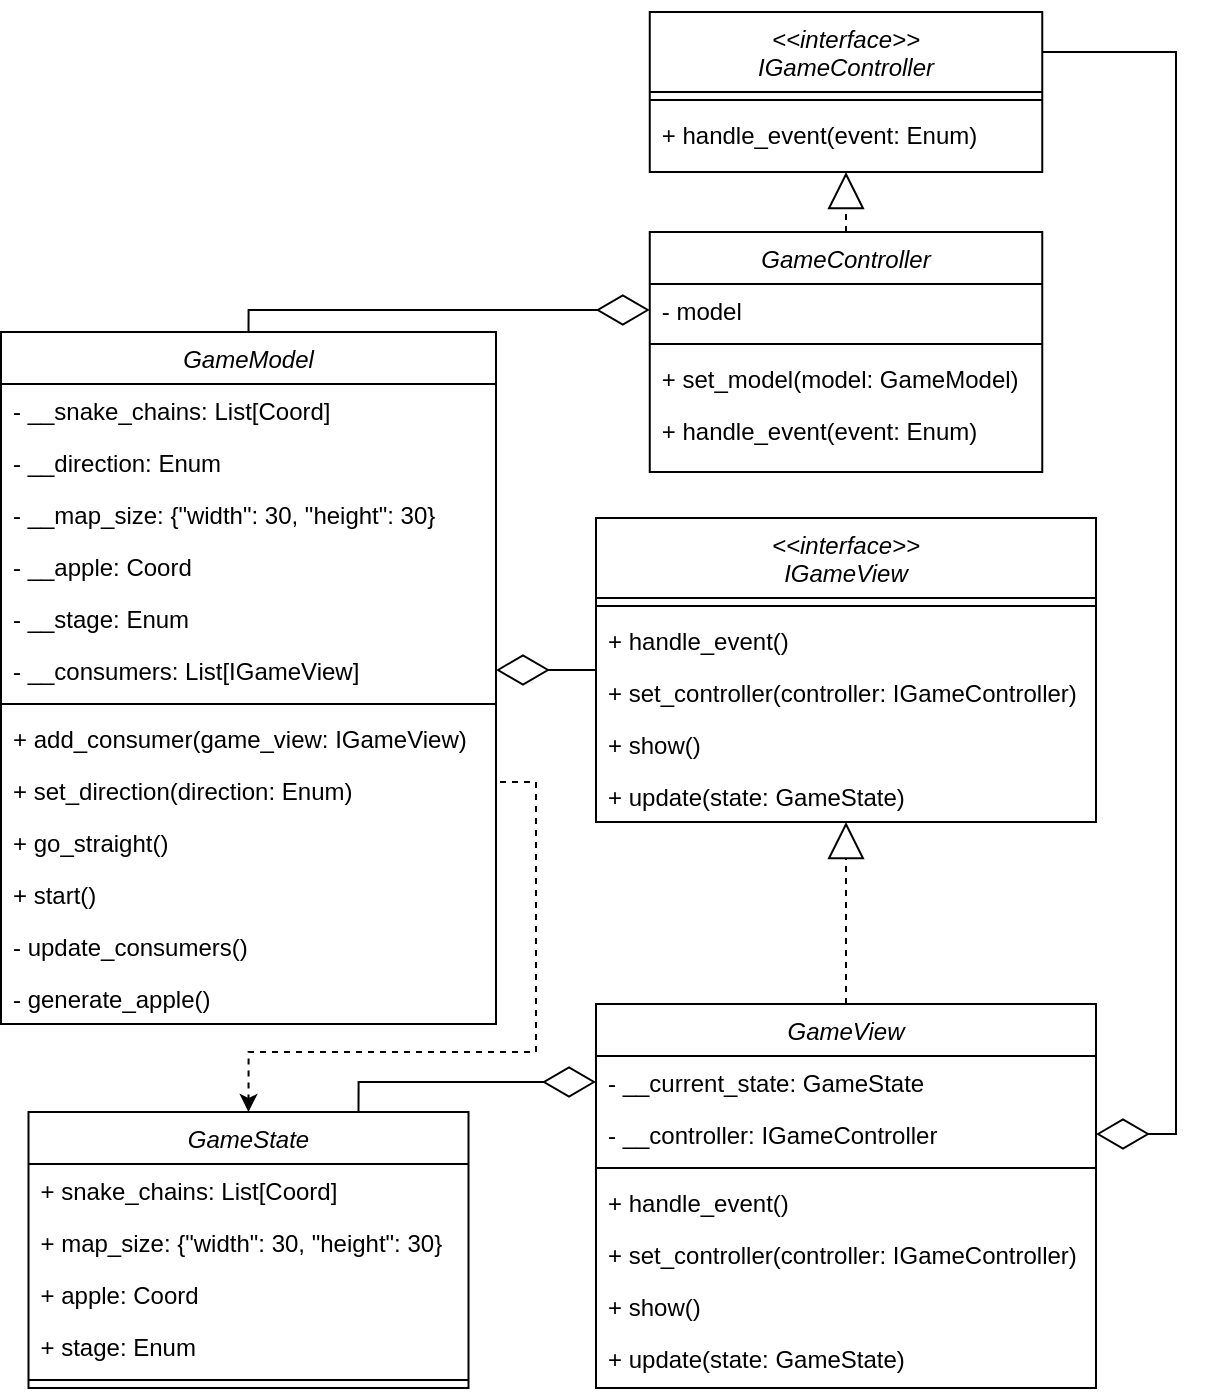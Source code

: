 <mxfile version="26.1.1">
  <diagram id="C5RBs43oDa-KdzZeNtuy" name="Page-1">
    <mxGraphModel dx="1728" dy="703" grid="0" gridSize="10" guides="1" tooltips="1" connect="1" arrows="1" fold="1" page="1" pageScale="1" pageWidth="827" pageHeight="1169" math="0" shadow="0">
      <root>
        <mxCell id="WIyWlLk6GJQsqaUBKTNV-0" />
        <mxCell id="WIyWlLk6GJQsqaUBKTNV-1" parent="WIyWlLk6GJQsqaUBKTNV-0" />
        <mxCell id="zkfFHV4jXpPFQw0GAbJ--0" value="GameController" style="swimlane;fontStyle=2;align=center;verticalAlign=top;childLayout=stackLayout;horizontal=1;startSize=26;horizontalStack=0;resizeParent=1;resizeLast=0;collapsible=1;marginBottom=0;rounded=0;shadow=0;strokeWidth=1;" parent="WIyWlLk6GJQsqaUBKTNV-1" vertex="1">
          <mxGeometry x="426.88" y="200" width="196.25" height="120" as="geometry">
            <mxRectangle x="230" y="140" width="160" height="26" as="alternateBounds" />
          </mxGeometry>
        </mxCell>
        <mxCell id="aWHL2yX7AzBpbbSKwLb2-86" value="- model" style="text;align=left;verticalAlign=top;spacingLeft=4;spacingRight=4;overflow=hidden;rotatable=0;points=[[0,0.5],[1,0.5]];portConstraint=eastwest;" vertex="1" parent="zkfFHV4jXpPFQw0GAbJ--0">
          <mxGeometry y="26" width="196.25" height="26" as="geometry" />
        </mxCell>
        <mxCell id="zkfFHV4jXpPFQw0GAbJ--4" value="" style="line;html=1;strokeWidth=1;align=left;verticalAlign=middle;spacingTop=-1;spacingLeft=3;spacingRight=3;rotatable=0;labelPosition=right;points=[];portConstraint=eastwest;" parent="zkfFHV4jXpPFQw0GAbJ--0" vertex="1">
          <mxGeometry y="52" width="196.25" height="8" as="geometry" />
        </mxCell>
        <mxCell id="aWHL2yX7AzBpbbSKwLb2-87" value="+ set_model(model: GameModel)" style="text;align=left;verticalAlign=top;spacingLeft=4;spacingRight=4;overflow=hidden;rotatable=0;points=[[0,0.5],[1,0.5]];portConstraint=eastwest;" vertex="1" parent="zkfFHV4jXpPFQw0GAbJ--0">
          <mxGeometry y="60" width="196.25" height="26" as="geometry" />
        </mxCell>
        <mxCell id="aWHL2yX7AzBpbbSKwLb2-88" value="+ handle_event(event: Enum)" style="text;align=left;verticalAlign=top;spacingLeft=4;spacingRight=4;overflow=hidden;rotatable=0;points=[[0,0.5],[1,0.5]];portConstraint=eastwest;" vertex="1" parent="zkfFHV4jXpPFQw0GAbJ--0">
          <mxGeometry y="86" width="196.25" height="26" as="geometry" />
        </mxCell>
        <mxCell id="aWHL2yX7AzBpbbSKwLb2-68" style="edgeStyle=orthogonalEdgeStyle;rounded=0;orthogonalLoop=1;jettySize=auto;html=1;dashed=1;entryX=0.5;entryY=0;entryDx=0;entryDy=0;exitX=1;exitY=0.5;exitDx=0;exitDy=0;" edge="1" parent="WIyWlLk6GJQsqaUBKTNV-1" source="aWHL2yX7AzBpbbSKwLb2-71" target="aWHL2yX7AzBpbbSKwLb2-52">
          <mxGeometry relative="1" as="geometry">
            <Array as="points">
              <mxPoint x="350" y="475" />
              <mxPoint x="370" y="475" />
              <mxPoint x="370" y="610" />
              <mxPoint x="226" y="610" />
            </Array>
          </mxGeometry>
        </mxCell>
        <mxCell id="zkfFHV4jXpPFQw0GAbJ--13" value="GameModel" style="swimlane;fontStyle=2;align=center;verticalAlign=top;childLayout=stackLayout;horizontal=1;startSize=26;horizontalStack=0;resizeParent=1;resizeLast=0;collapsible=1;marginBottom=0;rounded=0;shadow=0;strokeWidth=1;" parent="WIyWlLk6GJQsqaUBKTNV-1" vertex="1">
          <mxGeometry x="102.5" y="250" width="247.5" height="346" as="geometry">
            <mxRectangle x="340" y="380" width="170" height="26" as="alternateBounds" />
          </mxGeometry>
        </mxCell>
        <mxCell id="zkfFHV4jXpPFQw0GAbJ--14" value="- __snake_chains: List[Coord]" style="text;align=left;verticalAlign=top;spacingLeft=4;spacingRight=4;overflow=hidden;rotatable=0;points=[[0,0.5],[1,0.5]];portConstraint=eastwest;" parent="zkfFHV4jXpPFQw0GAbJ--13" vertex="1">
          <mxGeometry y="26" width="247.5" height="26" as="geometry" />
        </mxCell>
        <mxCell id="aWHL2yX7AzBpbbSKwLb2-80" value="- __direction: Enum" style="text;align=left;verticalAlign=top;spacingLeft=4;spacingRight=4;overflow=hidden;rotatable=0;points=[[0,0.5],[1,0.5]];portConstraint=eastwest;" vertex="1" parent="zkfFHV4jXpPFQw0GAbJ--13">
          <mxGeometry y="52" width="247.5" height="26" as="geometry" />
        </mxCell>
        <mxCell id="aWHL2yX7AzBpbbSKwLb2-18" value="- __map_size: {&quot;width&quot;: 30, &quot;height&quot;: 30}" style="text;align=left;verticalAlign=top;spacingLeft=4;spacingRight=4;overflow=hidden;rotatable=0;points=[[0,0.5],[1,0.5]];portConstraint=eastwest;" vertex="1" parent="zkfFHV4jXpPFQw0GAbJ--13">
          <mxGeometry y="78" width="247.5" height="26" as="geometry" />
        </mxCell>
        <mxCell id="aWHL2yX7AzBpbbSKwLb2-17" value="- __apple: Coord" style="text;align=left;verticalAlign=top;spacingLeft=4;spacingRight=4;overflow=hidden;rotatable=0;points=[[0,0.5],[1,0.5]];portConstraint=eastwest;" vertex="1" parent="zkfFHV4jXpPFQw0GAbJ--13">
          <mxGeometry y="104" width="247.5" height="26" as="geometry" />
        </mxCell>
        <mxCell id="aWHL2yX7AzBpbbSKwLb2-24" value="- __stage: Enum" style="text;align=left;verticalAlign=top;spacingLeft=4;spacingRight=4;overflow=hidden;rotatable=0;points=[[0,0.5],[1,0.5]];portConstraint=eastwest;" vertex="1" parent="zkfFHV4jXpPFQw0GAbJ--13">
          <mxGeometry y="130" width="247.5" height="26" as="geometry" />
        </mxCell>
        <mxCell id="aWHL2yX7AzBpbbSKwLb2-79" value="- __consumers: List[IGameView]" style="text;align=left;verticalAlign=top;spacingLeft=4;spacingRight=4;overflow=hidden;rotatable=0;points=[[0,0.5],[1,0.5]];portConstraint=eastwest;" vertex="1" parent="zkfFHV4jXpPFQw0GAbJ--13">
          <mxGeometry y="156" width="247.5" height="26" as="geometry" />
        </mxCell>
        <mxCell id="zkfFHV4jXpPFQw0GAbJ--15" value="" style="line;html=1;strokeWidth=1;align=left;verticalAlign=middle;spacingTop=-1;spacingLeft=3;spacingRight=3;rotatable=0;labelPosition=right;points=[];portConstraint=eastwest;" parent="zkfFHV4jXpPFQw0GAbJ--13" vertex="1">
          <mxGeometry y="182" width="247.5" height="8" as="geometry" />
        </mxCell>
        <mxCell id="aWHL2yX7AzBpbbSKwLb2-23" value="+ add_consumer(game_view: IGameView)" style="text;align=left;verticalAlign=top;spacingLeft=4;spacingRight=4;overflow=hidden;rotatable=0;points=[[0,0.5],[1,0.5]];portConstraint=eastwest;" vertex="1" parent="zkfFHV4jXpPFQw0GAbJ--13">
          <mxGeometry y="190" width="247.5" height="26" as="geometry" />
        </mxCell>
        <mxCell id="aWHL2yX7AzBpbbSKwLb2-20" value="+ set_direction(direction: Enum)" style="text;align=left;verticalAlign=top;spacingLeft=4;spacingRight=4;overflow=hidden;rotatable=0;points=[[0,0.5],[1,0.5]];portConstraint=eastwest;" vertex="1" parent="zkfFHV4jXpPFQw0GAbJ--13">
          <mxGeometry y="216" width="247.5" height="26" as="geometry" />
        </mxCell>
        <mxCell id="aWHL2yX7AzBpbbSKwLb2-22" value="+ go_straight()" style="text;align=left;verticalAlign=top;spacingLeft=4;spacingRight=4;overflow=hidden;rotatable=0;points=[[0,0.5],[1,0.5]];portConstraint=eastwest;" vertex="1" parent="zkfFHV4jXpPFQw0GAbJ--13">
          <mxGeometry y="242" width="247.5" height="26" as="geometry" />
        </mxCell>
        <mxCell id="aWHL2yX7AzBpbbSKwLb2-105" value="+ start()" style="text;align=left;verticalAlign=top;spacingLeft=4;spacingRight=4;overflow=hidden;rotatable=0;points=[[0,0.5],[1,0.5]];portConstraint=eastwest;" vertex="1" parent="zkfFHV4jXpPFQw0GAbJ--13">
          <mxGeometry y="268" width="247.5" height="26" as="geometry" />
        </mxCell>
        <mxCell id="aWHL2yX7AzBpbbSKwLb2-71" value="- update_consumers()" style="text;align=left;verticalAlign=top;spacingLeft=4;spacingRight=4;overflow=hidden;rotatable=0;points=[[0,0.5],[1,0.5]];portConstraint=eastwest;" vertex="1" parent="zkfFHV4jXpPFQw0GAbJ--13">
          <mxGeometry y="294" width="247.5" height="26" as="geometry" />
        </mxCell>
        <mxCell id="aWHL2yX7AzBpbbSKwLb2-103" value="- generate_apple()" style="text;align=left;verticalAlign=top;spacingLeft=4;spacingRight=4;overflow=hidden;rotatable=0;points=[[0,0.5],[1,0.5]];portConstraint=eastwest;" vertex="1" parent="zkfFHV4jXpPFQw0GAbJ--13">
          <mxGeometry y="320" width="247.5" height="26" as="geometry" />
        </mxCell>
        <mxCell id="aWHL2yX7AzBpbbSKwLb2-36" value="GameView" style="swimlane;fontStyle=2;align=center;verticalAlign=top;childLayout=stackLayout;horizontal=1;startSize=26;horizontalStack=0;resizeParent=1;resizeLast=0;collapsible=1;marginBottom=0;rounded=0;shadow=0;strokeWidth=1;" vertex="1" parent="WIyWlLk6GJQsqaUBKTNV-1">
          <mxGeometry x="400" y="586" width="250" height="192" as="geometry">
            <mxRectangle x="550" y="140" width="160" height="26" as="alternateBounds" />
          </mxGeometry>
        </mxCell>
        <mxCell id="aWHL2yX7AzBpbbSKwLb2-37" value="- __current_state: GameState" style="text;align=left;verticalAlign=top;spacingLeft=4;spacingRight=4;overflow=hidden;rotatable=0;points=[[0,0.5],[1,0.5]];portConstraint=eastwest;" vertex="1" parent="aWHL2yX7AzBpbbSKwLb2-36">
          <mxGeometry y="26" width="250" height="26" as="geometry" />
        </mxCell>
        <mxCell id="aWHL2yX7AzBpbbSKwLb2-83" value="- __controller: IGameController" style="text;align=left;verticalAlign=top;spacingLeft=4;spacingRight=4;overflow=hidden;rotatable=0;points=[[0,0.5],[1,0.5]];portConstraint=eastwest;" vertex="1" parent="aWHL2yX7AzBpbbSKwLb2-36">
          <mxGeometry y="52" width="250" height="26" as="geometry" />
        </mxCell>
        <mxCell id="aWHL2yX7AzBpbbSKwLb2-38" value="" style="line;html=1;strokeWidth=1;align=left;verticalAlign=middle;spacingTop=-1;spacingLeft=3;spacingRight=3;rotatable=0;labelPosition=right;points=[];portConstraint=eastwest;" vertex="1" parent="aWHL2yX7AzBpbbSKwLb2-36">
          <mxGeometry y="78" width="250" height="8" as="geometry" />
        </mxCell>
        <mxCell id="aWHL2yX7AzBpbbSKwLb2-96" value="+ handle_event()" style="text;align=left;verticalAlign=top;spacingLeft=4;spacingRight=4;overflow=hidden;rotatable=0;points=[[0,0.5],[1,0.5]];portConstraint=eastwest;" vertex="1" parent="aWHL2yX7AzBpbbSKwLb2-36">
          <mxGeometry y="86" width="250" height="26" as="geometry" />
        </mxCell>
        <mxCell id="aWHL2yX7AzBpbbSKwLb2-97" value="+ set_controller(controller: IGameController)" style="text;align=left;verticalAlign=top;spacingLeft=4;spacingRight=4;overflow=hidden;rotatable=0;points=[[0,0.5],[1,0.5]];portConstraint=eastwest;" vertex="1" parent="aWHL2yX7AzBpbbSKwLb2-36">
          <mxGeometry y="112" width="250" height="26" as="geometry" />
        </mxCell>
        <mxCell id="aWHL2yX7AzBpbbSKwLb2-98" value="+ show()" style="text;align=left;verticalAlign=top;spacingLeft=4;spacingRight=4;overflow=hidden;rotatable=0;points=[[0,0.5],[1,0.5]];portConstraint=eastwest;" vertex="1" parent="aWHL2yX7AzBpbbSKwLb2-36">
          <mxGeometry y="138" width="250" height="26" as="geometry" />
        </mxCell>
        <mxCell id="aWHL2yX7AzBpbbSKwLb2-99" value="+ update(state: GameState)" style="text;align=left;verticalAlign=top;spacingLeft=4;spacingRight=4;overflow=hidden;rotatable=0;points=[[0,0.5],[1,0.5]];portConstraint=eastwest;" vertex="1" parent="aWHL2yX7AzBpbbSKwLb2-36">
          <mxGeometry y="164" width="250" height="26" as="geometry" />
        </mxCell>
        <mxCell id="aWHL2yX7AzBpbbSKwLb2-51" value="" style="endArrow=block;endSize=16;endFill=0;html=1;rounded=0;exitX=0.5;exitY=0;exitDx=0;exitDy=0;entryX=0.5;entryY=1;entryDx=0;entryDy=0;dashed=1;" edge="1" parent="WIyWlLk6GJQsqaUBKTNV-1" source="aWHL2yX7AzBpbbSKwLb2-36" target="aWHL2yX7AzBpbbSKwLb2-72">
          <mxGeometry width="160" relative="1" as="geometry">
            <mxPoint x="148" y="408" as="sourcePoint" />
            <mxPoint x="495" y="260.0" as="targetPoint" />
          </mxGeometry>
        </mxCell>
        <mxCell id="aWHL2yX7AzBpbbSKwLb2-52" value="GameState" style="swimlane;fontStyle=2;align=center;verticalAlign=top;childLayout=stackLayout;horizontal=1;startSize=26;horizontalStack=0;resizeParent=1;resizeLast=0;collapsible=1;marginBottom=0;rounded=0;shadow=0;strokeWidth=1;" vertex="1" parent="WIyWlLk6GJQsqaUBKTNV-1">
          <mxGeometry x="116.25" y="640" width="220" height="138" as="geometry">
            <mxRectangle x="550" y="140" width="160" height="26" as="alternateBounds" />
          </mxGeometry>
        </mxCell>
        <mxCell id="aWHL2yX7AzBpbbSKwLb2-62" value="+ snake_chains: List[Coord]" style="text;align=left;verticalAlign=top;spacingLeft=4;spacingRight=4;overflow=hidden;rotatable=0;points=[[0,0.5],[1,0.5]];portConstraint=eastwest;" vertex="1" parent="aWHL2yX7AzBpbbSKwLb2-52">
          <mxGeometry y="26" width="220" height="26" as="geometry" />
        </mxCell>
        <mxCell id="aWHL2yX7AzBpbbSKwLb2-63" value="+ map_size: {&quot;width&quot;: 30, &quot;height&quot;: 30}" style="text;align=left;verticalAlign=top;spacingLeft=4;spacingRight=4;overflow=hidden;rotatable=0;points=[[0,0.5],[1,0.5]];portConstraint=eastwest;" vertex="1" parent="aWHL2yX7AzBpbbSKwLb2-52">
          <mxGeometry y="52" width="220" height="26" as="geometry" />
        </mxCell>
        <mxCell id="aWHL2yX7AzBpbbSKwLb2-64" value="+ apple: Coord" style="text;align=left;verticalAlign=top;spacingLeft=4;spacingRight=4;overflow=hidden;rotatable=0;points=[[0,0.5],[1,0.5]];portConstraint=eastwest;" vertex="1" parent="aWHL2yX7AzBpbbSKwLb2-52">
          <mxGeometry y="78" width="220" height="26" as="geometry" />
        </mxCell>
        <mxCell id="aWHL2yX7AzBpbbSKwLb2-65" value="+ stage: Enum" style="text;align=left;verticalAlign=top;spacingLeft=4;spacingRight=4;overflow=hidden;rotatable=0;points=[[0,0.5],[1,0.5]];portConstraint=eastwest;" vertex="1" parent="aWHL2yX7AzBpbbSKwLb2-52">
          <mxGeometry y="104" width="220" height="26" as="geometry" />
        </mxCell>
        <mxCell id="aWHL2yX7AzBpbbSKwLb2-54" value="" style="line;html=1;strokeWidth=1;align=left;verticalAlign=middle;spacingTop=-1;spacingLeft=3;spacingRight=3;rotatable=0;labelPosition=right;points=[];portConstraint=eastwest;" vertex="1" parent="aWHL2yX7AzBpbbSKwLb2-52">
          <mxGeometry y="130" width="220" height="8" as="geometry" />
        </mxCell>
        <mxCell id="aWHL2yX7AzBpbbSKwLb2-66" value="" style="endArrow=diamondThin;endFill=0;endSize=24;html=1;rounded=0;entryX=0;entryY=0.5;entryDx=0;entryDy=0;exitX=0.75;exitY=0;exitDx=0;exitDy=0;edgeStyle=orthogonalEdgeStyle;" edge="1" parent="WIyWlLk6GJQsqaUBKTNV-1" source="aWHL2yX7AzBpbbSKwLb2-52" target="aWHL2yX7AzBpbbSKwLb2-37">
          <mxGeometry width="160" relative="1" as="geometry">
            <mxPoint x="460" y="400" as="sourcePoint" />
            <mxPoint x="450" y="-42" as="targetPoint" />
            <Array as="points">
              <mxPoint x="281" y="625" />
            </Array>
          </mxGeometry>
        </mxCell>
        <mxCell id="aWHL2yX7AzBpbbSKwLb2-72" value="&lt;&lt;interface&gt;&gt;&#xa;IGameView" style="swimlane;fontStyle=2;align=center;verticalAlign=top;childLayout=stackLayout;horizontal=1;startSize=40;horizontalStack=0;resizeParent=1;resizeLast=0;collapsible=1;marginBottom=0;rounded=0;shadow=0;strokeWidth=1;" vertex="1" parent="WIyWlLk6GJQsqaUBKTNV-1">
          <mxGeometry x="400" y="343" width="250" height="152" as="geometry">
            <mxRectangle x="550" y="140" width="160" height="26" as="alternateBounds" />
          </mxGeometry>
        </mxCell>
        <mxCell id="aWHL2yX7AzBpbbSKwLb2-74" value="" style="line;html=1;strokeWidth=1;align=left;verticalAlign=middle;spacingTop=-1;spacingLeft=3;spacingRight=3;rotatable=0;labelPosition=right;points=[];portConstraint=eastwest;" vertex="1" parent="aWHL2yX7AzBpbbSKwLb2-72">
          <mxGeometry y="40" width="250" height="8" as="geometry" />
        </mxCell>
        <mxCell id="aWHL2yX7AzBpbbSKwLb2-84" value="+ handle_event()" style="text;align=left;verticalAlign=top;spacingLeft=4;spacingRight=4;overflow=hidden;rotatable=0;points=[[0,0.5],[1,0.5]];portConstraint=eastwest;" vertex="1" parent="aWHL2yX7AzBpbbSKwLb2-72">
          <mxGeometry y="48" width="250" height="26" as="geometry" />
        </mxCell>
        <mxCell id="aWHL2yX7AzBpbbSKwLb2-85" value="+ set_controller(controller: IGameController)" style="text;align=left;verticalAlign=top;spacingLeft=4;spacingRight=4;overflow=hidden;rotatable=0;points=[[0,0.5],[1,0.5]];portConstraint=eastwest;" vertex="1" parent="aWHL2yX7AzBpbbSKwLb2-72">
          <mxGeometry y="74" width="250" height="26" as="geometry" />
        </mxCell>
        <mxCell id="aWHL2yX7AzBpbbSKwLb2-76" value="+ show()" style="text;align=left;verticalAlign=top;spacingLeft=4;spacingRight=4;overflow=hidden;rotatable=0;points=[[0,0.5],[1,0.5]];portConstraint=eastwest;" vertex="1" parent="aWHL2yX7AzBpbbSKwLb2-72">
          <mxGeometry y="100" width="250" height="26" as="geometry" />
        </mxCell>
        <mxCell id="aWHL2yX7AzBpbbSKwLb2-81" value="+ update(state: GameState)" style="text;align=left;verticalAlign=top;spacingLeft=4;spacingRight=4;overflow=hidden;rotatable=0;points=[[0,0.5],[1,0.5]];portConstraint=eastwest;" vertex="1" parent="aWHL2yX7AzBpbbSKwLb2-72">
          <mxGeometry y="126" width="250" height="26" as="geometry" />
        </mxCell>
        <mxCell id="aWHL2yX7AzBpbbSKwLb2-78" value="" style="endArrow=diamondThin;endFill=0;endSize=24;html=1;rounded=0;entryX=1;entryY=0.5;entryDx=0;entryDy=0;exitX=0;exitY=0.5;exitDx=0;exitDy=0;edgeStyle=orthogonalEdgeStyle;" edge="1" parent="WIyWlLk6GJQsqaUBKTNV-1" source="aWHL2yX7AzBpbbSKwLb2-72" target="aWHL2yX7AzBpbbSKwLb2-79">
          <mxGeometry width="160" relative="1" as="geometry">
            <mxPoint x="465" y="540" as="sourcePoint" />
            <mxPoint x="585" y="470" as="targetPoint" />
          </mxGeometry>
        </mxCell>
        <mxCell id="aWHL2yX7AzBpbbSKwLb2-89" value="&lt;&lt;interface&gt;&gt;&#xa;IGameController" style="swimlane;fontStyle=2;align=center;verticalAlign=top;childLayout=stackLayout;horizontal=1;startSize=40;horizontalStack=0;resizeParent=1;resizeLast=0;collapsible=1;marginBottom=0;rounded=0;shadow=0;strokeWidth=1;" vertex="1" parent="WIyWlLk6GJQsqaUBKTNV-1">
          <mxGeometry x="426.88" y="90" width="196.25" height="80" as="geometry">
            <mxRectangle x="230" y="140" width="160" height="26" as="alternateBounds" />
          </mxGeometry>
        </mxCell>
        <mxCell id="aWHL2yX7AzBpbbSKwLb2-91" value="" style="line;html=1;strokeWidth=1;align=left;verticalAlign=middle;spacingTop=-1;spacingLeft=3;spacingRight=3;rotatable=0;labelPosition=right;points=[];portConstraint=eastwest;" vertex="1" parent="aWHL2yX7AzBpbbSKwLb2-89">
          <mxGeometry y="40" width="196.25" height="8" as="geometry" />
        </mxCell>
        <mxCell id="aWHL2yX7AzBpbbSKwLb2-93" value="+ handle_event(event: Enum)" style="text;align=left;verticalAlign=top;spacingLeft=4;spacingRight=4;overflow=hidden;rotatable=0;points=[[0,0.5],[1,0.5]];portConstraint=eastwest;" vertex="1" parent="aWHL2yX7AzBpbbSKwLb2-89">
          <mxGeometry y="48" width="196.25" height="26" as="geometry" />
        </mxCell>
        <mxCell id="aWHL2yX7AzBpbbSKwLb2-94" value="" style="endArrow=diamondThin;endFill=0;endSize=24;html=1;rounded=0;entryX=0;entryY=0.5;entryDx=0;entryDy=0;exitX=0.5;exitY=0;exitDx=0;exitDy=0;edgeStyle=orthogonalEdgeStyle;" edge="1" parent="WIyWlLk6GJQsqaUBKTNV-1" source="zkfFHV4jXpPFQw0GAbJ--13" target="aWHL2yX7AzBpbbSKwLb2-86">
          <mxGeometry width="160" relative="1" as="geometry">
            <mxPoint x="465" y="570" as="sourcePoint" />
            <mxPoint x="540" y="309" as="targetPoint" />
            <Array as="points">
              <mxPoint x="226" y="239" />
            </Array>
          </mxGeometry>
        </mxCell>
        <mxCell id="aWHL2yX7AzBpbbSKwLb2-95" value="" style="endArrow=block;endSize=16;endFill=0;html=1;rounded=0;exitX=0.5;exitY=0;exitDx=0;exitDy=0;dashed=1;entryX=0.5;entryY=1;entryDx=0;entryDy=0;edgeStyle=orthogonalEdgeStyle;" edge="1" parent="WIyWlLk6GJQsqaUBKTNV-1" source="zkfFHV4jXpPFQw0GAbJ--0" target="aWHL2yX7AzBpbbSKwLb2-89">
          <mxGeometry width="160" relative="1" as="geometry">
            <mxPoint x="848.13" y="550" as="sourcePoint" />
            <mxPoint x="544.13" y="-10" as="targetPoint" />
          </mxGeometry>
        </mxCell>
        <mxCell id="aWHL2yX7AzBpbbSKwLb2-101" value="" style="endArrow=diamondThin;endFill=0;endSize=24;html=1;rounded=0;entryX=1;entryY=0.5;entryDx=0;entryDy=0;exitX=1;exitY=0.25;exitDx=0;exitDy=0;edgeStyle=orthogonalEdgeStyle;" edge="1" parent="WIyWlLk6GJQsqaUBKTNV-1" source="aWHL2yX7AzBpbbSKwLb2-89" target="aWHL2yX7AzBpbbSKwLb2-83">
          <mxGeometry width="160" relative="1" as="geometry">
            <mxPoint x="236" y="230" as="sourcePoint" />
            <mxPoint x="194" y="-153" as="targetPoint" />
            <Array as="points">
              <mxPoint x="690" y="110" />
              <mxPoint x="690" y="651" />
            </Array>
          </mxGeometry>
        </mxCell>
      </root>
    </mxGraphModel>
  </diagram>
</mxfile>
